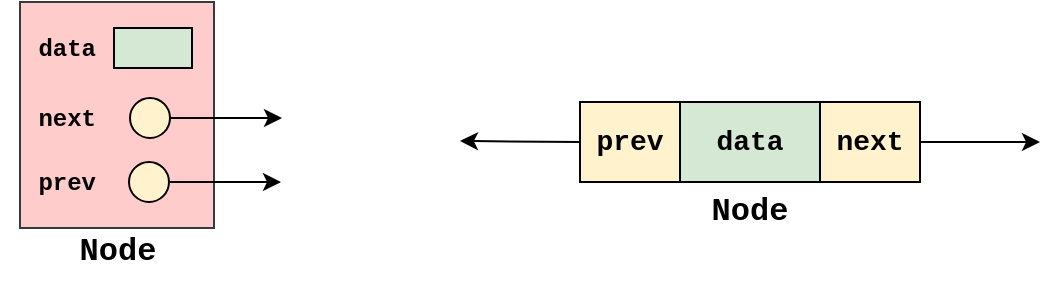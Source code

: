 <mxfile version="28.1.2">
  <diagram name="Página-1" id="jQoiph2c1nl-3ZJ2nl2n">
    <mxGraphModel dx="1853" dy="632" grid="1" gridSize="10" guides="1" tooltips="1" connect="1" arrows="1" fold="1" page="1" pageScale="1" pageWidth="827" pageHeight="1169" math="0" shadow="0">
      <root>
        <mxCell id="0" />
        <mxCell id="1" parent="0" />
        <mxCell id="Qb3y9FoCc7bqQAkvxDVP-3" value="" style="group" parent="1" vertex="1" connectable="0">
          <mxGeometry x="210" y="200" width="290" height="70" as="geometry" />
        </mxCell>
        <mxCell id="_NtyxQ0_7e0Htwn68GD2-1" value="&lt;font style=&quot;font-size: 14px;&quot; face=&quot;Courier New&quot;&gt;&lt;b&gt;data&lt;/b&gt;&lt;/font&gt;" style="rounded=0;whiteSpace=wrap;html=1;fillColor=#d5e8d4;strokeColor=#000000;" parent="Qb3y9FoCc7bqQAkvxDVP-3" vertex="1">
          <mxGeometry x="110" width="70" height="40" as="geometry" />
        </mxCell>
        <mxCell id="_NtyxQ0_7e0Htwn68GD2-2" value="&lt;font style=&quot;font-size: 14px;&quot; face=&quot;Courier New&quot;&gt;&lt;b&gt;next&lt;/b&gt;&lt;/font&gt;" style="rounded=0;whiteSpace=wrap;html=1;fillColor=#fff2cc;strokeColor=#000000;" parent="Qb3y9FoCc7bqQAkvxDVP-3" vertex="1">
          <mxGeometry x="180" width="50" height="40" as="geometry" />
        </mxCell>
        <mxCell id="_NtyxQ0_7e0Htwn68GD2-5" value="&lt;font size=&quot;1&quot; face=&quot;Courier New&quot;&gt;&lt;b style=&quot;font-size: 16px;&quot;&gt;Node&lt;/b&gt;&lt;/font&gt;" style="text;html=1;align=center;verticalAlign=middle;whiteSpace=wrap;rounded=0;" parent="Qb3y9FoCc7bqQAkvxDVP-3" vertex="1">
          <mxGeometry x="115" y="40" width="60" height="30" as="geometry" />
        </mxCell>
        <mxCell id="_NtyxQ0_7e0Htwn68GD2-6" value="" style="endArrow=classic;html=1;rounded=0;exitX=1;exitY=0.5;exitDx=0;exitDy=0;" parent="Qb3y9FoCc7bqQAkvxDVP-3" source="_NtyxQ0_7e0Htwn68GD2-2" edge="1">
          <mxGeometry width="50" height="50" relative="1" as="geometry">
            <mxPoint x="340" y="140" as="sourcePoint" />
            <mxPoint x="290" y="20" as="targetPoint" />
          </mxGeometry>
        </mxCell>
        <mxCell id="Qb3y9FoCc7bqQAkvxDVP-1" value="&lt;font style=&quot;font-size: 14px;&quot; face=&quot;Courier New&quot;&gt;&lt;b&gt;prev&lt;/b&gt;&lt;/font&gt;" style="rounded=0;whiteSpace=wrap;html=1;fillColor=#fff2cc;strokeColor=#000000;" parent="Qb3y9FoCc7bqQAkvxDVP-3" vertex="1">
          <mxGeometry x="60" width="50" height="40" as="geometry" />
        </mxCell>
        <mxCell id="Qb3y9FoCc7bqQAkvxDVP-2" value="" style="endArrow=classic;html=1;rounded=0;exitX=0;exitY=0.5;exitDx=0;exitDy=0;" parent="Qb3y9FoCc7bqQAkvxDVP-3" source="Qb3y9FoCc7bqQAkvxDVP-1" edge="1">
          <mxGeometry width="50" height="50" relative="1" as="geometry">
            <mxPoint x="60" y="19.5" as="sourcePoint" />
            <mxPoint y="19.5" as="targetPoint" />
          </mxGeometry>
        </mxCell>
        <mxCell id="Bw5QISXVeTsCAV-_bL4U-1" value="" style="group" vertex="1" connectable="0" parent="1">
          <mxGeometry x="-20" y="150" width="141" height="140" as="geometry" />
        </mxCell>
        <mxCell id="Bw5QISXVeTsCAV-_bL4U-2" value="" style="rounded=0;whiteSpace=wrap;html=1;fillColor=#ffcccc;strokeColor=#36393D;" vertex="1" parent="Bw5QISXVeTsCAV-_bL4U-1">
          <mxGeometry x="10" width="97" height="113" as="geometry" />
        </mxCell>
        <mxCell id="Bw5QISXVeTsCAV-_bL4U-3" value="" style="rounded=0;whiteSpace=wrap;html=1;fillColor=#d5e8d4;strokeColor=#000000;" vertex="1" parent="Bw5QISXVeTsCAV-_bL4U-1">
          <mxGeometry x="57" y="13" width="39" height="20" as="geometry" />
        </mxCell>
        <mxCell id="Bw5QISXVeTsCAV-_bL4U-4" value="&lt;font size=&quot;1&quot; face=&quot;Courier New&quot;&gt;&lt;b style=&quot;font-size: 16px;&quot;&gt;Node&lt;/b&gt;&lt;/font&gt;" style="text;html=1;align=center;verticalAlign=middle;whiteSpace=wrap;rounded=0;" vertex="1" parent="Bw5QISXVeTsCAV-_bL4U-1">
          <mxGeometry x="28.5" y="110" width="60" height="30" as="geometry" />
        </mxCell>
        <mxCell id="Bw5QISXVeTsCAV-_bL4U-5" value="" style="endArrow=classic;html=1;rounded=0;exitX=1;exitY=0.5;exitDx=0;exitDy=0;" edge="1" parent="Bw5QISXVeTsCAV-_bL4U-1" source="Bw5QISXVeTsCAV-_bL4U-6">
          <mxGeometry width="50" height="50" relative="1" as="geometry">
            <mxPoint x="100" y="57.5" as="sourcePoint" />
            <mxPoint x="141" y="58" as="targetPoint" />
          </mxGeometry>
        </mxCell>
        <mxCell id="Bw5QISXVeTsCAV-_bL4U-6" value="" style="ellipse;whiteSpace=wrap;html=1;aspect=fixed;fillColor=#fff2cc;strokeColor=#000000;" vertex="1" parent="Bw5QISXVeTsCAV-_bL4U-1">
          <mxGeometry x="65" y="48" width="20" height="20" as="geometry" />
        </mxCell>
        <mxCell id="Bw5QISXVeTsCAV-_bL4U-7" value="&lt;font face=&quot;Courier New&quot;&gt;&lt;b style=&quot;&quot;&gt;data&lt;/b&gt;&lt;/font&gt;" style="text;html=1;align=right;verticalAlign=middle;whiteSpace=wrap;rounded=0;" vertex="1" parent="Bw5QISXVeTsCAV-_bL4U-1">
          <mxGeometry y="13" width="50" height="20" as="geometry" />
        </mxCell>
        <mxCell id="Bw5QISXVeTsCAV-_bL4U-8" value="&lt;font face=&quot;Courier New&quot;&gt;&lt;b style=&quot;&quot;&gt;next&lt;/b&gt;&lt;/font&gt;" style="text;html=1;align=right;verticalAlign=middle;whiteSpace=wrap;rounded=0;" vertex="1" parent="Bw5QISXVeTsCAV-_bL4U-1">
          <mxGeometry x="10" y="48" width="40" height="20" as="geometry" />
        </mxCell>
        <mxCell id="Bw5QISXVeTsCAV-_bL4U-9" value="" style="endArrow=classic;html=1;rounded=0;exitX=1;exitY=0.5;exitDx=0;exitDy=0;" edge="1" parent="Bw5QISXVeTsCAV-_bL4U-1" source="Bw5QISXVeTsCAV-_bL4U-10">
          <mxGeometry width="50" height="50" relative="1" as="geometry">
            <mxPoint x="99.5" y="89.5" as="sourcePoint" />
            <mxPoint x="140.5" y="90" as="targetPoint" />
          </mxGeometry>
        </mxCell>
        <mxCell id="Bw5QISXVeTsCAV-_bL4U-10" value="" style="ellipse;whiteSpace=wrap;html=1;aspect=fixed;fillColor=#fff2cc;strokeColor=#000000;" vertex="1" parent="Bw5QISXVeTsCAV-_bL4U-1">
          <mxGeometry x="64.5" y="80" width="20" height="20" as="geometry" />
        </mxCell>
        <mxCell id="Bw5QISXVeTsCAV-_bL4U-11" value="&lt;font face=&quot;Courier New&quot;&gt;&lt;b style=&quot;&quot;&gt;prev&lt;/b&gt;&lt;/font&gt;" style="text;html=1;align=right;verticalAlign=middle;whiteSpace=wrap;rounded=0;" vertex="1" parent="Bw5QISXVeTsCAV-_bL4U-1">
          <mxGeometry x="9.5" y="80" width="40" height="20" as="geometry" />
        </mxCell>
      </root>
    </mxGraphModel>
  </diagram>
</mxfile>
